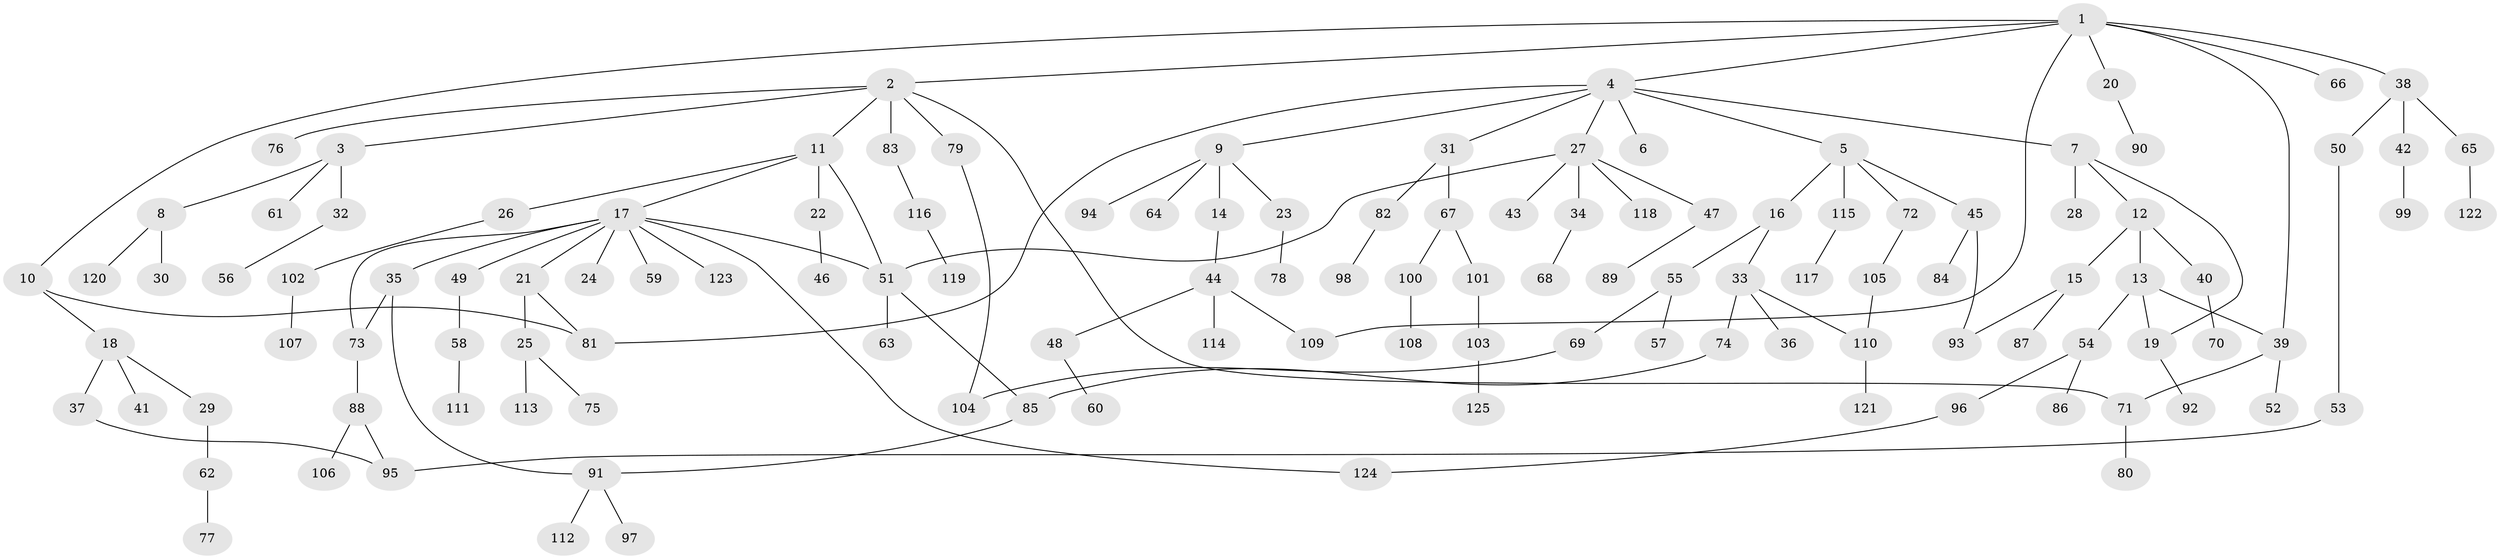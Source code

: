 // coarse degree distribution, {12: 0.012195121951219513, 3: 0.0975609756097561, 7: 0.024390243902439025, 5: 0.04878048780487805, 2: 0.23170731707317074, 6: 0.012195121951219513, 4: 0.08536585365853659, 9: 0.012195121951219513, 1: 0.47560975609756095}
// Generated by graph-tools (version 1.1) at 2025/51/02/27/25 19:51:37]
// undirected, 125 vertices, 141 edges
graph export_dot {
graph [start="1"]
  node [color=gray90,style=filled];
  1;
  2;
  3;
  4;
  5;
  6;
  7;
  8;
  9;
  10;
  11;
  12;
  13;
  14;
  15;
  16;
  17;
  18;
  19;
  20;
  21;
  22;
  23;
  24;
  25;
  26;
  27;
  28;
  29;
  30;
  31;
  32;
  33;
  34;
  35;
  36;
  37;
  38;
  39;
  40;
  41;
  42;
  43;
  44;
  45;
  46;
  47;
  48;
  49;
  50;
  51;
  52;
  53;
  54;
  55;
  56;
  57;
  58;
  59;
  60;
  61;
  62;
  63;
  64;
  65;
  66;
  67;
  68;
  69;
  70;
  71;
  72;
  73;
  74;
  75;
  76;
  77;
  78;
  79;
  80;
  81;
  82;
  83;
  84;
  85;
  86;
  87;
  88;
  89;
  90;
  91;
  92;
  93;
  94;
  95;
  96;
  97;
  98;
  99;
  100;
  101;
  102;
  103;
  104;
  105;
  106;
  107;
  108;
  109;
  110;
  111;
  112;
  113;
  114;
  115;
  116;
  117;
  118;
  119;
  120;
  121;
  122;
  123;
  124;
  125;
  1 -- 2;
  1 -- 4;
  1 -- 10;
  1 -- 20;
  1 -- 38;
  1 -- 39;
  1 -- 66;
  1 -- 109;
  2 -- 3;
  2 -- 11;
  2 -- 71;
  2 -- 76;
  2 -- 79;
  2 -- 83;
  3 -- 8;
  3 -- 32;
  3 -- 61;
  4 -- 5;
  4 -- 6;
  4 -- 7;
  4 -- 9;
  4 -- 27;
  4 -- 31;
  4 -- 81;
  5 -- 16;
  5 -- 45;
  5 -- 72;
  5 -- 115;
  7 -- 12;
  7 -- 28;
  7 -- 19;
  8 -- 30;
  8 -- 120;
  9 -- 14;
  9 -- 23;
  9 -- 64;
  9 -- 94;
  10 -- 18;
  10 -- 81;
  11 -- 17;
  11 -- 22;
  11 -- 26;
  11 -- 51;
  12 -- 13;
  12 -- 15;
  12 -- 40;
  13 -- 19;
  13 -- 54;
  13 -- 39;
  14 -- 44;
  15 -- 87;
  15 -- 93;
  16 -- 33;
  16 -- 55;
  17 -- 21;
  17 -- 24;
  17 -- 35;
  17 -- 49;
  17 -- 59;
  17 -- 73;
  17 -- 123;
  17 -- 124;
  17 -- 51;
  18 -- 29;
  18 -- 37;
  18 -- 41;
  19 -- 92;
  20 -- 90;
  21 -- 25;
  21 -- 81;
  22 -- 46;
  23 -- 78;
  25 -- 75;
  25 -- 113;
  26 -- 102;
  27 -- 34;
  27 -- 43;
  27 -- 47;
  27 -- 118;
  27 -- 51;
  29 -- 62;
  31 -- 67;
  31 -- 82;
  32 -- 56;
  33 -- 36;
  33 -- 74;
  33 -- 110;
  34 -- 68;
  35 -- 73;
  35 -- 91;
  37 -- 95;
  38 -- 42;
  38 -- 50;
  38 -- 65;
  39 -- 52;
  39 -- 71;
  40 -- 70;
  42 -- 99;
  44 -- 48;
  44 -- 109;
  44 -- 114;
  45 -- 84;
  45 -- 93;
  47 -- 89;
  48 -- 60;
  49 -- 58;
  50 -- 53;
  51 -- 63;
  51 -- 85;
  53 -- 95;
  54 -- 86;
  54 -- 96;
  55 -- 57;
  55 -- 69;
  58 -- 111;
  62 -- 77;
  65 -- 122;
  67 -- 100;
  67 -- 101;
  69 -- 104;
  71 -- 80;
  72 -- 105;
  73 -- 88;
  74 -- 85;
  79 -- 104;
  82 -- 98;
  83 -- 116;
  85 -- 91;
  88 -- 106;
  88 -- 95;
  91 -- 97;
  91 -- 112;
  96 -- 124;
  100 -- 108;
  101 -- 103;
  102 -- 107;
  103 -- 125;
  105 -- 110;
  110 -- 121;
  115 -- 117;
  116 -- 119;
}
